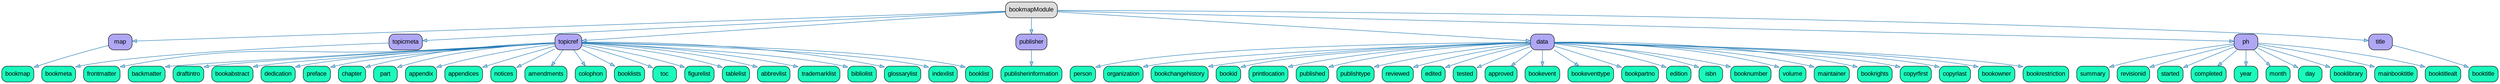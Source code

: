 // DITA Specialization bookmap
strict digraph {
				
  // Root node
  
	"bookmapModule" [label ="bookmapModule" fontname="Arial" shape="Mrecord" style="filled"  fillcolor="#DDDDDD"]
			
  // Other nodes
      
	"map" [label ="map" fontname="Arial" shape="Mrecord" style="filled"  fillcolor="#AFA7F4"]
         
	"bookmap" [label ="bookmap" fontname="Arial" shape="Mrecord" style="filled"  fillcolor="#1AFABC"]
      
      
	"topicmeta" [label ="topicmeta" fontname="Arial" shape="Mrecord" style="filled"  fillcolor="#AFA7F4"]
         
	"bookmeta" [label ="bookmeta" fontname="Arial" shape="Mrecord" style="filled"  fillcolor="#1AFABC"]
      
      
	"topicref" [label ="topicref" fontname="Arial" shape="Mrecord" style="filled"  fillcolor="#AFA7F4"]
         
	"frontmatter" [label ="frontmatter" fontname="Arial" shape="Mrecord" style="filled"  fillcolor="#1AFABC"]
         
	"backmatter" [label ="backmatter" fontname="Arial" shape="Mrecord" style="filled"  fillcolor="#1AFABC"]
         
	"draftintro" [label ="draftintro" fontname="Arial" shape="Mrecord" style="filled"  fillcolor="#1AFABC"]
         
	"bookabstract" [label ="bookabstract" fontname="Arial" shape="Mrecord" style="filled"  fillcolor="#1AFABC"]
         
	"dedication" [label ="dedication" fontname="Arial" shape="Mrecord" style="filled"  fillcolor="#1AFABC"]
         
	"preface" [label ="preface" fontname="Arial" shape="Mrecord" style="filled"  fillcolor="#1AFABC"]
         
	"chapter" [label ="chapter" fontname="Arial" shape="Mrecord" style="filled"  fillcolor="#1AFABC"]
         
	"part" [label ="part" fontname="Arial" shape="Mrecord" style="filled"  fillcolor="#1AFABC"]
         
	"appendix" [label ="appendix" fontname="Arial" shape="Mrecord" style="filled"  fillcolor="#1AFABC"]
         
	"appendices" [label ="appendices" fontname="Arial" shape="Mrecord" style="filled"  fillcolor="#1AFABC"]
         
	"notices" [label ="notices" fontname="Arial" shape="Mrecord" style="filled"  fillcolor="#1AFABC"]
         
	"amendments" [label ="amendments" fontname="Arial" shape="Mrecord" style="filled"  fillcolor="#1AFABC"]
         
	"colophon" [label ="colophon" fontname="Arial" shape="Mrecord" style="filled"  fillcolor="#1AFABC"]
         
	"booklists" [label ="booklists" fontname="Arial" shape="Mrecord" style="filled"  fillcolor="#1AFABC"]
         
	"toc" [label ="toc" fontname="Arial" shape="Mrecord" style="filled"  fillcolor="#1AFABC"]
         
	"figurelist" [label ="figurelist" fontname="Arial" shape="Mrecord" style="filled"  fillcolor="#1AFABC"]
         
	"tablelist" [label ="tablelist" fontname="Arial" shape="Mrecord" style="filled"  fillcolor="#1AFABC"]
         
	"abbrevlist" [label ="abbrevlist" fontname="Arial" shape="Mrecord" style="filled"  fillcolor="#1AFABC"]
         
	"trademarklist" [label ="trademarklist" fontname="Arial" shape="Mrecord" style="filled"  fillcolor="#1AFABC"]
         
	"bibliolist" [label ="bibliolist" fontname="Arial" shape="Mrecord" style="filled"  fillcolor="#1AFABC"]
         
	"glossarylist" [label ="glossarylist" fontname="Arial" shape="Mrecord" style="filled"  fillcolor="#1AFABC"]
         
	"indexlist" [label ="indexlist" fontname="Arial" shape="Mrecord" style="filled"  fillcolor="#1AFABC"]
         
	"booklist" [label ="booklist" fontname="Arial" shape="Mrecord" style="filled"  fillcolor="#1AFABC"]
      
      
	"publisher" [label ="publisher" fontname="Arial" shape="Mrecord" style="filled"  fillcolor="#AFA7F4"]
         
	"publisherinformation" [label ="publisherinformation" fontname="Arial" shape="Mrecord" style="filled"  fillcolor="#1AFABC"]
      
      
	"data" [label ="data" fontname="Arial" shape="Mrecord" style="filled"  fillcolor="#AFA7F4"]
         
	"person" [label ="person" fontname="Arial" shape="Mrecord" style="filled"  fillcolor="#1AFABC"]
         
	"organization" [label ="organization" fontname="Arial" shape="Mrecord" style="filled"  fillcolor="#1AFABC"]
         
	"bookchangehistory" [label ="bookchangehistory" fontname="Arial" shape="Mrecord" style="filled"  fillcolor="#1AFABC"]
         
	"bookid" [label ="bookid" fontname="Arial" shape="Mrecord" style="filled"  fillcolor="#1AFABC"]
         
	"printlocation" [label ="printlocation" fontname="Arial" shape="Mrecord" style="filled"  fillcolor="#1AFABC"]
         
	"published" [label ="published" fontname="Arial" shape="Mrecord" style="filled"  fillcolor="#1AFABC"]
         
	"publishtype" [label ="publishtype" fontname="Arial" shape="Mrecord" style="filled"  fillcolor="#1AFABC"]
         
	"reviewed" [label ="reviewed" fontname="Arial" shape="Mrecord" style="filled"  fillcolor="#1AFABC"]
         
	"edited" [label ="edited" fontname="Arial" shape="Mrecord" style="filled"  fillcolor="#1AFABC"]
         
	"tested" [label ="tested" fontname="Arial" shape="Mrecord" style="filled"  fillcolor="#1AFABC"]
         
	"approved" [label ="approved" fontname="Arial" shape="Mrecord" style="filled"  fillcolor="#1AFABC"]
         
	"bookevent" [label ="bookevent" fontname="Arial" shape="Mrecord" style="filled"  fillcolor="#1AFABC"]
         
	"bookeventtype" [label ="bookeventtype" fontname="Arial" shape="Mrecord" style="filled"  fillcolor="#1AFABC"]
         
	"bookpartno" [label ="bookpartno" fontname="Arial" shape="Mrecord" style="filled"  fillcolor="#1AFABC"]
         
	"edition" [label ="edition" fontname="Arial" shape="Mrecord" style="filled"  fillcolor="#1AFABC"]
         
	"isbn" [label ="isbn" fontname="Arial" shape="Mrecord" style="filled"  fillcolor="#1AFABC"]
         
	"booknumber" [label ="booknumber" fontname="Arial" shape="Mrecord" style="filled"  fillcolor="#1AFABC"]
         
	"volume" [label ="volume" fontname="Arial" shape="Mrecord" style="filled"  fillcolor="#1AFABC"]
         
	"maintainer" [label ="maintainer" fontname="Arial" shape="Mrecord" style="filled"  fillcolor="#1AFABC"]
         
	"bookrights" [label ="bookrights" fontname="Arial" shape="Mrecord" style="filled"  fillcolor="#1AFABC"]
         
	"copyrfirst" [label ="copyrfirst" fontname="Arial" shape="Mrecord" style="filled"  fillcolor="#1AFABC"]
         
	"copyrlast" [label ="copyrlast" fontname="Arial" shape="Mrecord" style="filled"  fillcolor="#1AFABC"]
         
	"bookowner" [label ="bookowner" fontname="Arial" shape="Mrecord" style="filled"  fillcolor="#1AFABC"]
         
	"bookrestriction" [label ="bookrestriction" fontname="Arial" shape="Mrecord" style="filled"  fillcolor="#1AFABC"]
      
      
	"ph" [label ="ph" fontname="Arial" shape="Mrecord" style="filled"  fillcolor="#AFA7F4"]
         
	"summary" [label ="summary" fontname="Arial" shape="Mrecord" style="filled"  fillcolor="#1AFABC"]
         
	"revisionid" [label ="revisionid" fontname="Arial" shape="Mrecord" style="filled"  fillcolor="#1AFABC"]
         
	"started" [label ="started" fontname="Arial" shape="Mrecord" style="filled"  fillcolor="#1AFABC"]
         
	"completed" [label ="completed" fontname="Arial" shape="Mrecord" style="filled"  fillcolor="#1AFABC"]
         
	"year" [label ="year" fontname="Arial" shape="Mrecord" style="filled"  fillcolor="#1AFABC"]
         
	"month" [label ="month" fontname="Arial" shape="Mrecord" style="filled"  fillcolor="#1AFABC"]
         
	"day" [label ="day" fontname="Arial" shape="Mrecord" style="filled"  fillcolor="#1AFABC"]
         
	"booklibrary" [label ="booklibrary" fontname="Arial" shape="Mrecord" style="filled"  fillcolor="#1AFABC"]
         
	"mainbooktitle" [label ="mainbooktitle" fontname="Arial" shape="Mrecord" style="filled"  fillcolor="#1AFABC"]
         
	"booktitlealt" [label ="booktitlealt" fontname="Arial" shape="Mrecord" style="filled"  fillcolor="#1AFABC"]
      
      
	"title" [label ="title" fontname="Arial" shape="Mrecord" style="filled"  fillcolor="#AFA7F4"]
         
	"booktitle" [label ="booktitle" fontname="Arial" shape="Mrecord" style="filled"  fillcolor="#1AFABC"]
      
   
  // Edges
      
	"bookmapModule" -> "map" [fillcolor="#a6cee3" color="#1f78b4"]
         
	"map" -> "bookmap" [fillcolor="#a6cee3" color="#1f78b4"]
      
      
	"bookmapModule" -> "topicmeta" [fillcolor="#a6cee3" color="#1f78b4"]
         
	"topicmeta" -> "bookmeta" [fillcolor="#a6cee3" color="#1f78b4"]
      
      
	"bookmapModule" -> "topicref" [fillcolor="#a6cee3" color="#1f78b4"]
         
	"topicref" -> "frontmatter" [fillcolor="#a6cee3" color="#1f78b4"]
         
	"topicref" -> "backmatter" [fillcolor="#a6cee3" color="#1f78b4"]
         
	"topicref" -> "draftintro" [fillcolor="#a6cee3" color="#1f78b4"]
         
	"topicref" -> "bookabstract" [fillcolor="#a6cee3" color="#1f78b4"]
         
	"topicref" -> "dedication" [fillcolor="#a6cee3" color="#1f78b4"]
         
	"topicref" -> "preface" [fillcolor="#a6cee3" color="#1f78b4"]
         
	"topicref" -> "chapter" [fillcolor="#a6cee3" color="#1f78b4"]
         
	"topicref" -> "part" [fillcolor="#a6cee3" color="#1f78b4"]
         
	"topicref" -> "appendix" [fillcolor="#a6cee3" color="#1f78b4"]
         
	"topicref" -> "appendices" [fillcolor="#a6cee3" color="#1f78b4"]
         
	"topicref" -> "notices" [fillcolor="#a6cee3" color="#1f78b4"]
         
	"topicref" -> "amendments" [fillcolor="#a6cee3" color="#1f78b4"]
         
	"topicref" -> "colophon" [fillcolor="#a6cee3" color="#1f78b4"]
         
	"topicref" -> "booklists" [fillcolor="#a6cee3" color="#1f78b4"]
         
	"topicref" -> "toc" [fillcolor="#a6cee3" color="#1f78b4"]
         
	"topicref" -> "figurelist" [fillcolor="#a6cee3" color="#1f78b4"]
         
	"topicref" -> "tablelist" [fillcolor="#a6cee3" color="#1f78b4"]
         
	"topicref" -> "abbrevlist" [fillcolor="#a6cee3" color="#1f78b4"]
         
	"topicref" -> "trademarklist" [fillcolor="#a6cee3" color="#1f78b4"]
         
	"topicref" -> "bibliolist" [fillcolor="#a6cee3" color="#1f78b4"]
         
	"topicref" -> "glossarylist" [fillcolor="#a6cee3" color="#1f78b4"]
         
	"topicref" -> "indexlist" [fillcolor="#a6cee3" color="#1f78b4"]
         
	"topicref" -> "booklist" [fillcolor="#a6cee3" color="#1f78b4"]
      
      
	"bookmapModule" -> "publisher" [fillcolor="#a6cee3" color="#1f78b4"]
         
	"publisher" -> "publisherinformation" [fillcolor="#a6cee3" color="#1f78b4"]
      
      
	"bookmapModule" -> "data" [fillcolor="#a6cee3" color="#1f78b4"]
         
	"data" -> "person" [fillcolor="#a6cee3" color="#1f78b4"]
         
	"data" -> "organization" [fillcolor="#a6cee3" color="#1f78b4"]
         
	"data" -> "bookchangehistory" [fillcolor="#a6cee3" color="#1f78b4"]
         
	"data" -> "bookid" [fillcolor="#a6cee3" color="#1f78b4"]
         
	"data" -> "printlocation" [fillcolor="#a6cee3" color="#1f78b4"]
         
	"data" -> "published" [fillcolor="#a6cee3" color="#1f78b4"]
         
	"data" -> "publishtype" [fillcolor="#a6cee3" color="#1f78b4"]
         
	"data" -> "reviewed" [fillcolor="#a6cee3" color="#1f78b4"]
         
	"data" -> "edited" [fillcolor="#a6cee3" color="#1f78b4"]
         
	"data" -> "tested" [fillcolor="#a6cee3" color="#1f78b4"]
         
	"data" -> "approved" [fillcolor="#a6cee3" color="#1f78b4"]
         
	"data" -> "bookevent" [fillcolor="#a6cee3" color="#1f78b4"]
         
	"data" -> "bookeventtype" [fillcolor="#a6cee3" color="#1f78b4"]
         
	"data" -> "bookpartno" [fillcolor="#a6cee3" color="#1f78b4"]
         
	"data" -> "edition" [fillcolor="#a6cee3" color="#1f78b4"]
         
	"data" -> "isbn" [fillcolor="#a6cee3" color="#1f78b4"]
         
	"data" -> "booknumber" [fillcolor="#a6cee3" color="#1f78b4"]
         
	"data" -> "volume" [fillcolor="#a6cee3" color="#1f78b4"]
         
	"data" -> "maintainer" [fillcolor="#a6cee3" color="#1f78b4"]
         
	"data" -> "bookrights" [fillcolor="#a6cee3" color="#1f78b4"]
         
	"data" -> "copyrfirst" [fillcolor="#a6cee3" color="#1f78b4"]
         
	"data" -> "copyrlast" [fillcolor="#a6cee3" color="#1f78b4"]
         
	"data" -> "bookowner" [fillcolor="#a6cee3" color="#1f78b4"]
         
	"data" -> "bookrestriction" [fillcolor="#a6cee3" color="#1f78b4"]
      
      
	"bookmapModule" -> "ph" [fillcolor="#a6cee3" color="#1f78b4"]
         
	"ph" -> "summary" [fillcolor="#a6cee3" color="#1f78b4"]
         
	"ph" -> "revisionid" [fillcolor="#a6cee3" color="#1f78b4"]
         
	"ph" -> "started" [fillcolor="#a6cee3" color="#1f78b4"]
         
	"ph" -> "completed" [fillcolor="#a6cee3" color="#1f78b4"]
         
	"ph" -> "year" [fillcolor="#a6cee3" color="#1f78b4"]
         
	"ph" -> "month" [fillcolor="#a6cee3" color="#1f78b4"]
         
	"ph" -> "day" [fillcolor="#a6cee3" color="#1f78b4"]
         
	"ph" -> "booklibrary" [fillcolor="#a6cee3" color="#1f78b4"]
         
	"ph" -> "mainbooktitle" [fillcolor="#a6cee3" color="#1f78b4"]
         
	"ph" -> "booktitlealt" [fillcolor="#a6cee3" color="#1f78b4"]
      
      
	"bookmapModule" -> "title" [fillcolor="#a6cee3" color="#1f78b4"]
         
	"title" -> "booktitle" [fillcolor="#a6cee3" color="#1f78b4"]
      
   }